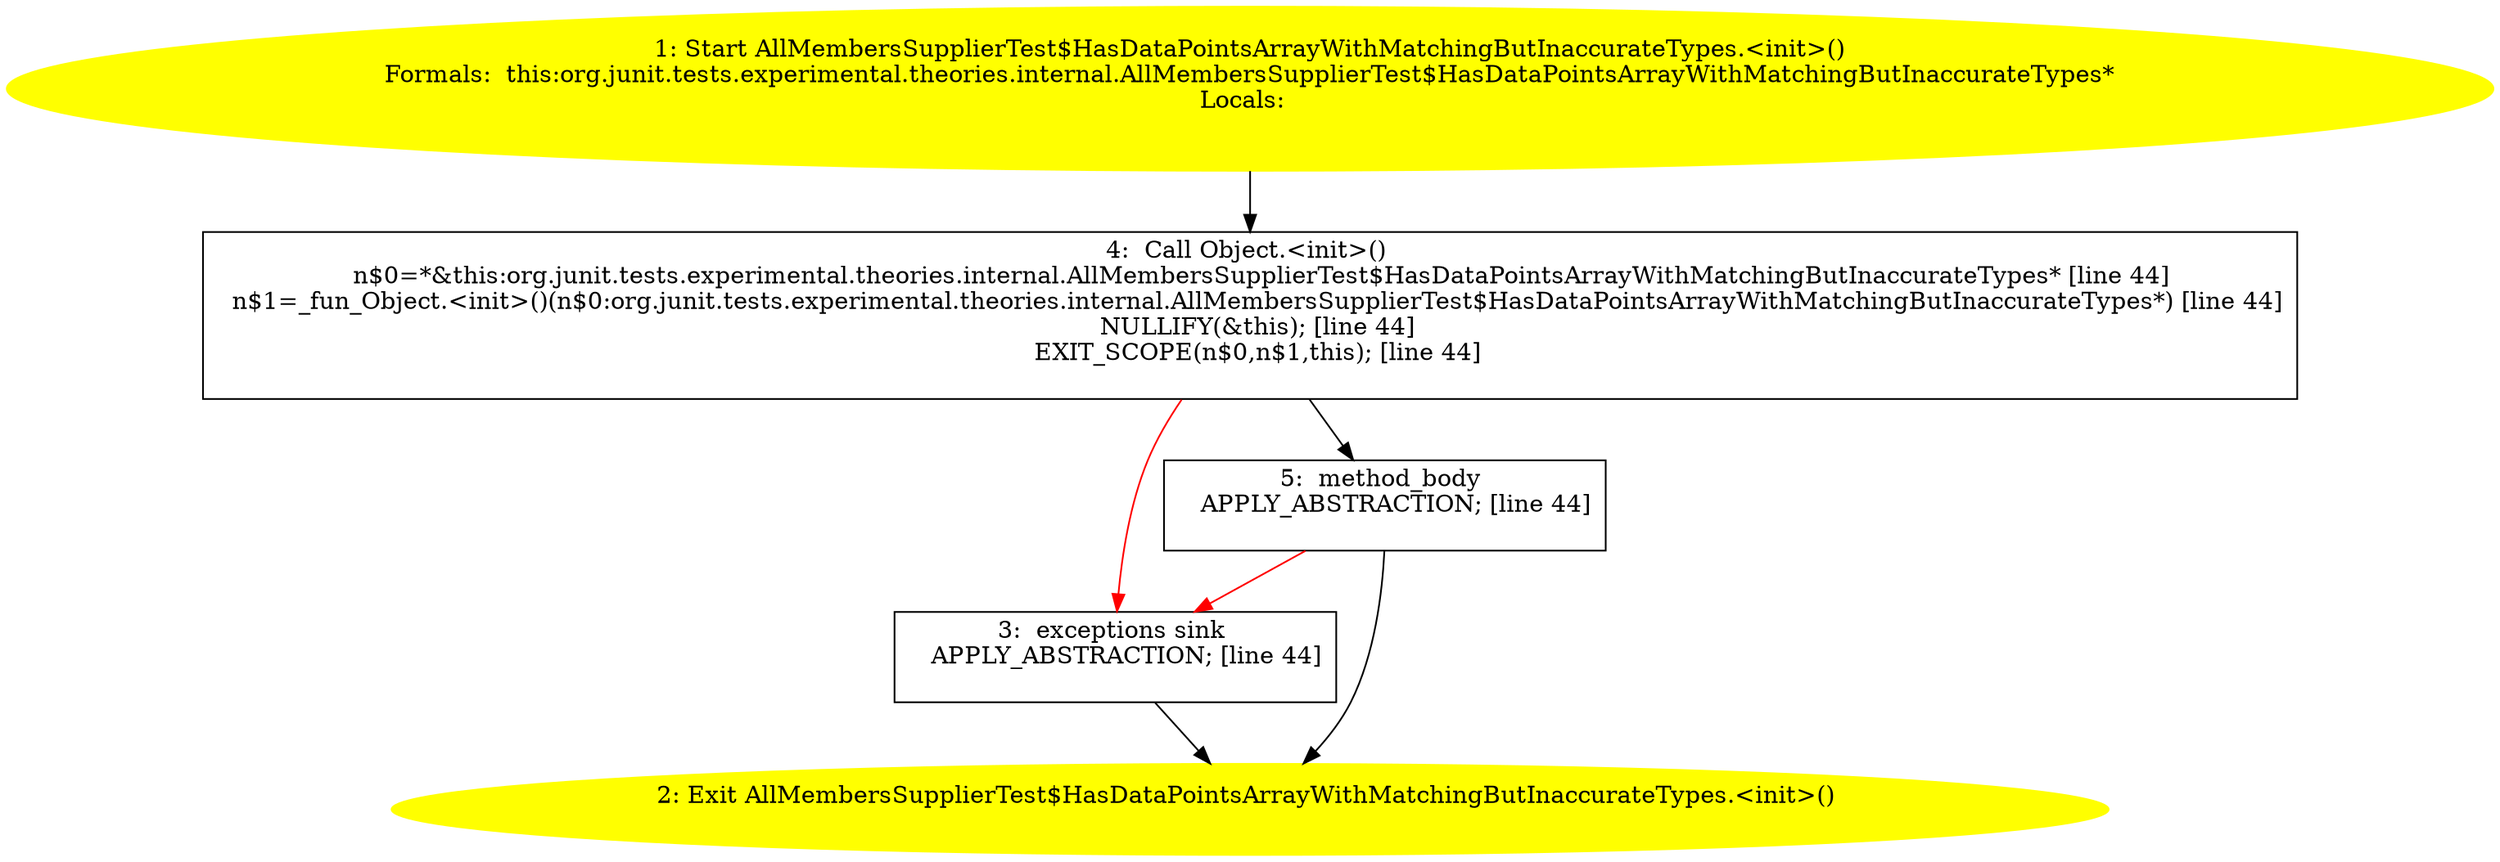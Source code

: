 /* @generated */
digraph cfg {
"org.junit.tests.experimental.theories.internal.AllMembersSupplierTest$HasDataPointsArrayWithMatching.648f7c3b22cef60b25b1249ffd6c4651_1" [label="1: Start AllMembersSupplierTest$HasDataPointsArrayWithMatchingButInaccurateTypes.<init>()\nFormals:  this:org.junit.tests.experimental.theories.internal.AllMembersSupplierTest$HasDataPointsArrayWithMatchingButInaccurateTypes*\nLocals:  \n  " color=yellow style=filled]
	

	 "org.junit.tests.experimental.theories.internal.AllMembersSupplierTest$HasDataPointsArrayWithMatching.648f7c3b22cef60b25b1249ffd6c4651_1" -> "org.junit.tests.experimental.theories.internal.AllMembersSupplierTest$HasDataPointsArrayWithMatching.648f7c3b22cef60b25b1249ffd6c4651_4" ;
"org.junit.tests.experimental.theories.internal.AllMembersSupplierTest$HasDataPointsArrayWithMatching.648f7c3b22cef60b25b1249ffd6c4651_2" [label="2: Exit AllMembersSupplierTest$HasDataPointsArrayWithMatchingButInaccurateTypes.<init>() \n  " color=yellow style=filled]
	

"org.junit.tests.experimental.theories.internal.AllMembersSupplierTest$HasDataPointsArrayWithMatching.648f7c3b22cef60b25b1249ffd6c4651_3" [label="3:  exceptions sink \n   APPLY_ABSTRACTION; [line 44]\n " shape="box"]
	

	 "org.junit.tests.experimental.theories.internal.AllMembersSupplierTest$HasDataPointsArrayWithMatching.648f7c3b22cef60b25b1249ffd6c4651_3" -> "org.junit.tests.experimental.theories.internal.AllMembersSupplierTest$HasDataPointsArrayWithMatching.648f7c3b22cef60b25b1249ffd6c4651_2" ;
"org.junit.tests.experimental.theories.internal.AllMembersSupplierTest$HasDataPointsArrayWithMatching.648f7c3b22cef60b25b1249ffd6c4651_4" [label="4:  Call Object.<init>() \n   n$0=*&this:org.junit.tests.experimental.theories.internal.AllMembersSupplierTest$HasDataPointsArrayWithMatchingButInaccurateTypes* [line 44]\n  n$1=_fun_Object.<init>()(n$0:org.junit.tests.experimental.theories.internal.AllMembersSupplierTest$HasDataPointsArrayWithMatchingButInaccurateTypes*) [line 44]\n  NULLIFY(&this); [line 44]\n  EXIT_SCOPE(n$0,n$1,this); [line 44]\n " shape="box"]
	

	 "org.junit.tests.experimental.theories.internal.AllMembersSupplierTest$HasDataPointsArrayWithMatching.648f7c3b22cef60b25b1249ffd6c4651_4" -> "org.junit.tests.experimental.theories.internal.AllMembersSupplierTest$HasDataPointsArrayWithMatching.648f7c3b22cef60b25b1249ffd6c4651_5" ;
	 "org.junit.tests.experimental.theories.internal.AllMembersSupplierTest$HasDataPointsArrayWithMatching.648f7c3b22cef60b25b1249ffd6c4651_4" -> "org.junit.tests.experimental.theories.internal.AllMembersSupplierTest$HasDataPointsArrayWithMatching.648f7c3b22cef60b25b1249ffd6c4651_3" [color="red" ];
"org.junit.tests.experimental.theories.internal.AllMembersSupplierTest$HasDataPointsArrayWithMatching.648f7c3b22cef60b25b1249ffd6c4651_5" [label="5:  method_body \n   APPLY_ABSTRACTION; [line 44]\n " shape="box"]
	

	 "org.junit.tests.experimental.theories.internal.AllMembersSupplierTest$HasDataPointsArrayWithMatching.648f7c3b22cef60b25b1249ffd6c4651_5" -> "org.junit.tests.experimental.theories.internal.AllMembersSupplierTest$HasDataPointsArrayWithMatching.648f7c3b22cef60b25b1249ffd6c4651_2" ;
	 "org.junit.tests.experimental.theories.internal.AllMembersSupplierTest$HasDataPointsArrayWithMatching.648f7c3b22cef60b25b1249ffd6c4651_5" -> "org.junit.tests.experimental.theories.internal.AllMembersSupplierTest$HasDataPointsArrayWithMatching.648f7c3b22cef60b25b1249ffd6c4651_3" [color="red" ];
}
